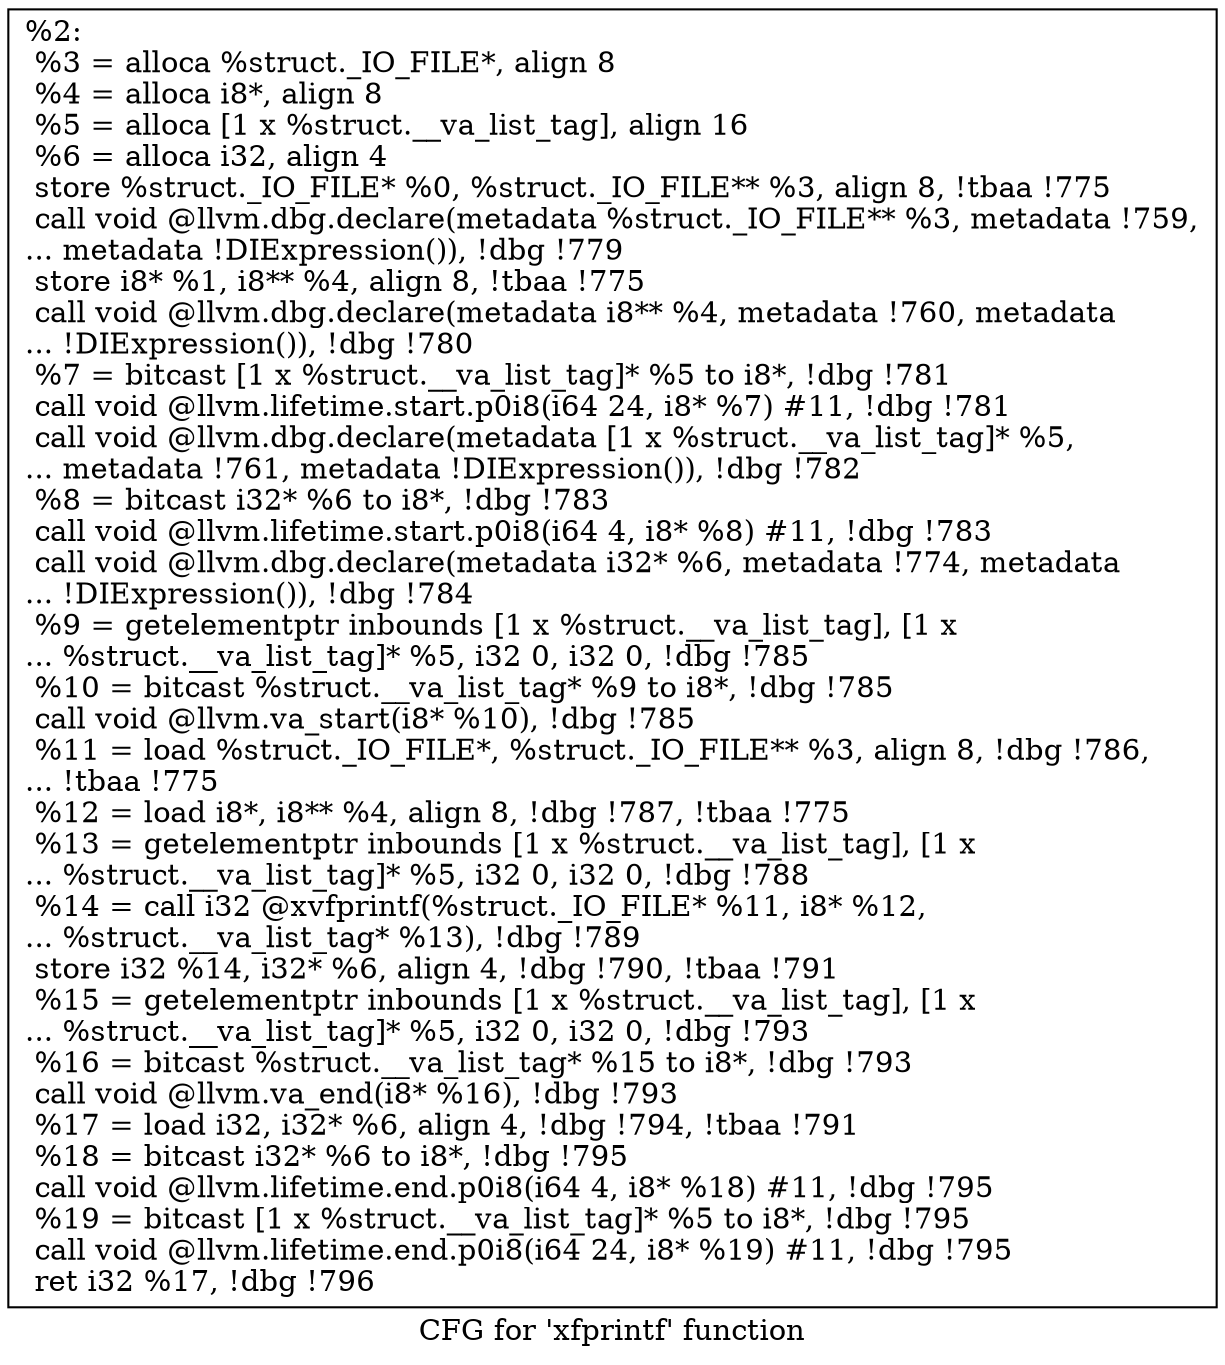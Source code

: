 digraph "CFG for 'xfprintf' function" {
	label="CFG for 'xfprintf' function";

	Node0x1ec6e40 [shape=record,label="{%2:\l  %3 = alloca %struct._IO_FILE*, align 8\l  %4 = alloca i8*, align 8\l  %5 = alloca [1 x %struct.__va_list_tag], align 16\l  %6 = alloca i32, align 4\l  store %struct._IO_FILE* %0, %struct._IO_FILE** %3, align 8, !tbaa !775\l  call void @llvm.dbg.declare(metadata %struct._IO_FILE** %3, metadata !759,\l... metadata !DIExpression()), !dbg !779\l  store i8* %1, i8** %4, align 8, !tbaa !775\l  call void @llvm.dbg.declare(metadata i8** %4, metadata !760, metadata\l... !DIExpression()), !dbg !780\l  %7 = bitcast [1 x %struct.__va_list_tag]* %5 to i8*, !dbg !781\l  call void @llvm.lifetime.start.p0i8(i64 24, i8* %7) #11, !dbg !781\l  call void @llvm.dbg.declare(metadata [1 x %struct.__va_list_tag]* %5,\l... metadata !761, metadata !DIExpression()), !dbg !782\l  %8 = bitcast i32* %6 to i8*, !dbg !783\l  call void @llvm.lifetime.start.p0i8(i64 4, i8* %8) #11, !dbg !783\l  call void @llvm.dbg.declare(metadata i32* %6, metadata !774, metadata\l... !DIExpression()), !dbg !784\l  %9 = getelementptr inbounds [1 x %struct.__va_list_tag], [1 x\l... %struct.__va_list_tag]* %5, i32 0, i32 0, !dbg !785\l  %10 = bitcast %struct.__va_list_tag* %9 to i8*, !dbg !785\l  call void @llvm.va_start(i8* %10), !dbg !785\l  %11 = load %struct._IO_FILE*, %struct._IO_FILE** %3, align 8, !dbg !786,\l... !tbaa !775\l  %12 = load i8*, i8** %4, align 8, !dbg !787, !tbaa !775\l  %13 = getelementptr inbounds [1 x %struct.__va_list_tag], [1 x\l... %struct.__va_list_tag]* %5, i32 0, i32 0, !dbg !788\l  %14 = call i32 @xvfprintf(%struct._IO_FILE* %11, i8* %12,\l... %struct.__va_list_tag* %13), !dbg !789\l  store i32 %14, i32* %6, align 4, !dbg !790, !tbaa !791\l  %15 = getelementptr inbounds [1 x %struct.__va_list_tag], [1 x\l... %struct.__va_list_tag]* %5, i32 0, i32 0, !dbg !793\l  %16 = bitcast %struct.__va_list_tag* %15 to i8*, !dbg !793\l  call void @llvm.va_end(i8* %16), !dbg !793\l  %17 = load i32, i32* %6, align 4, !dbg !794, !tbaa !791\l  %18 = bitcast i32* %6 to i8*, !dbg !795\l  call void @llvm.lifetime.end.p0i8(i64 4, i8* %18) #11, !dbg !795\l  %19 = bitcast [1 x %struct.__va_list_tag]* %5 to i8*, !dbg !795\l  call void @llvm.lifetime.end.p0i8(i64 24, i8* %19) #11, !dbg !795\l  ret i32 %17, !dbg !796\l}"];
}

